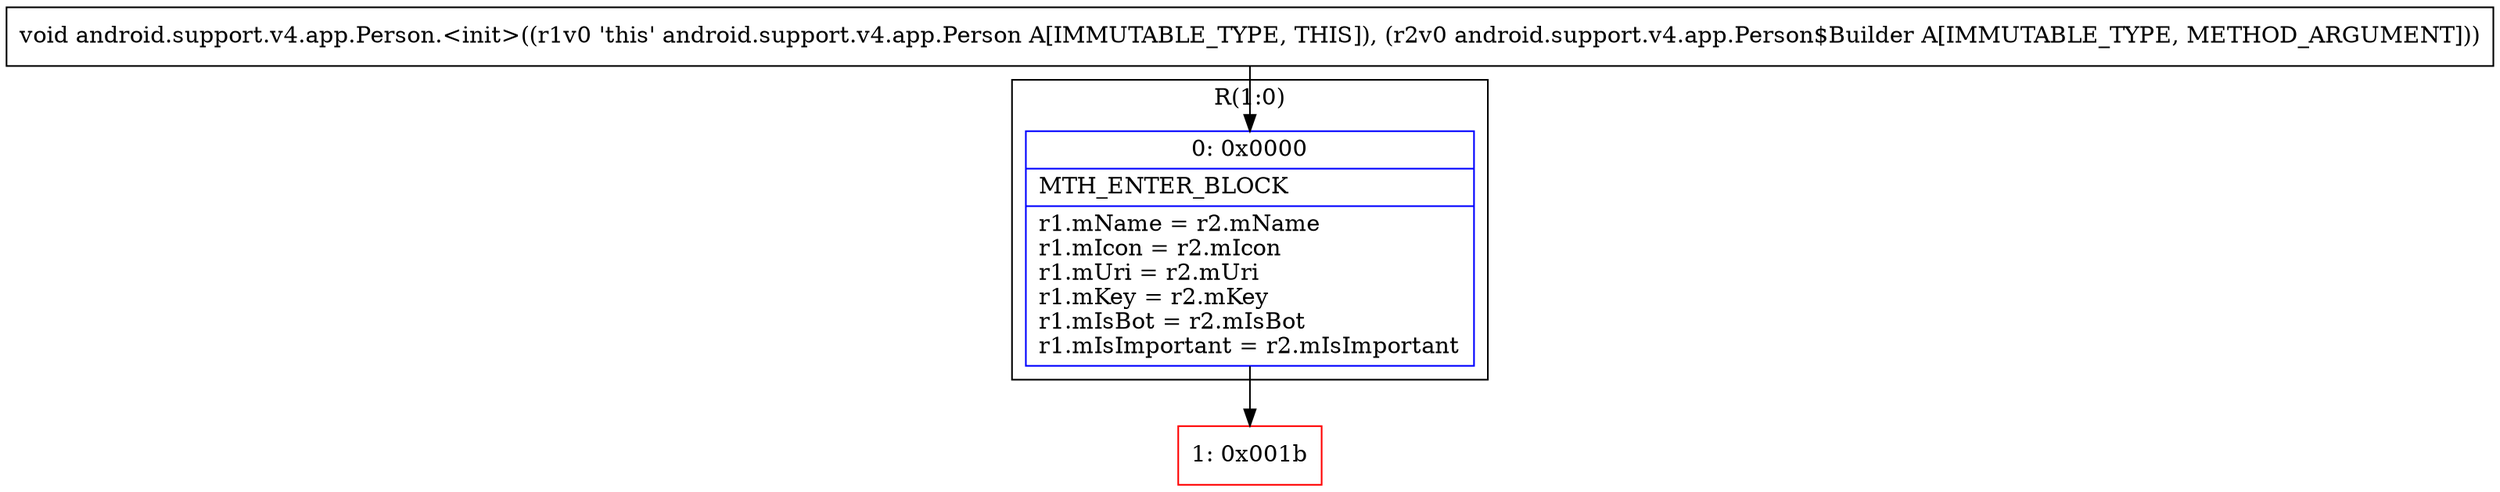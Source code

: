 digraph "CFG forandroid.support.v4.app.Person.\<init\>(Landroid\/support\/v4\/app\/Person$Builder;)V" {
subgraph cluster_Region_406679094 {
label = "R(1:0)";
node [shape=record,color=blue];
Node_0 [shape=record,label="{0\:\ 0x0000|MTH_ENTER_BLOCK\l|r1.mName = r2.mName\lr1.mIcon = r2.mIcon\lr1.mUri = r2.mUri\lr1.mKey = r2.mKey\lr1.mIsBot = r2.mIsBot\lr1.mIsImportant = r2.mIsImportant\l}"];
}
Node_1 [shape=record,color=red,label="{1\:\ 0x001b}"];
MethodNode[shape=record,label="{void android.support.v4.app.Person.\<init\>((r1v0 'this' android.support.v4.app.Person A[IMMUTABLE_TYPE, THIS]), (r2v0 android.support.v4.app.Person$Builder A[IMMUTABLE_TYPE, METHOD_ARGUMENT])) }"];
MethodNode -> Node_0;
Node_0 -> Node_1;
}

